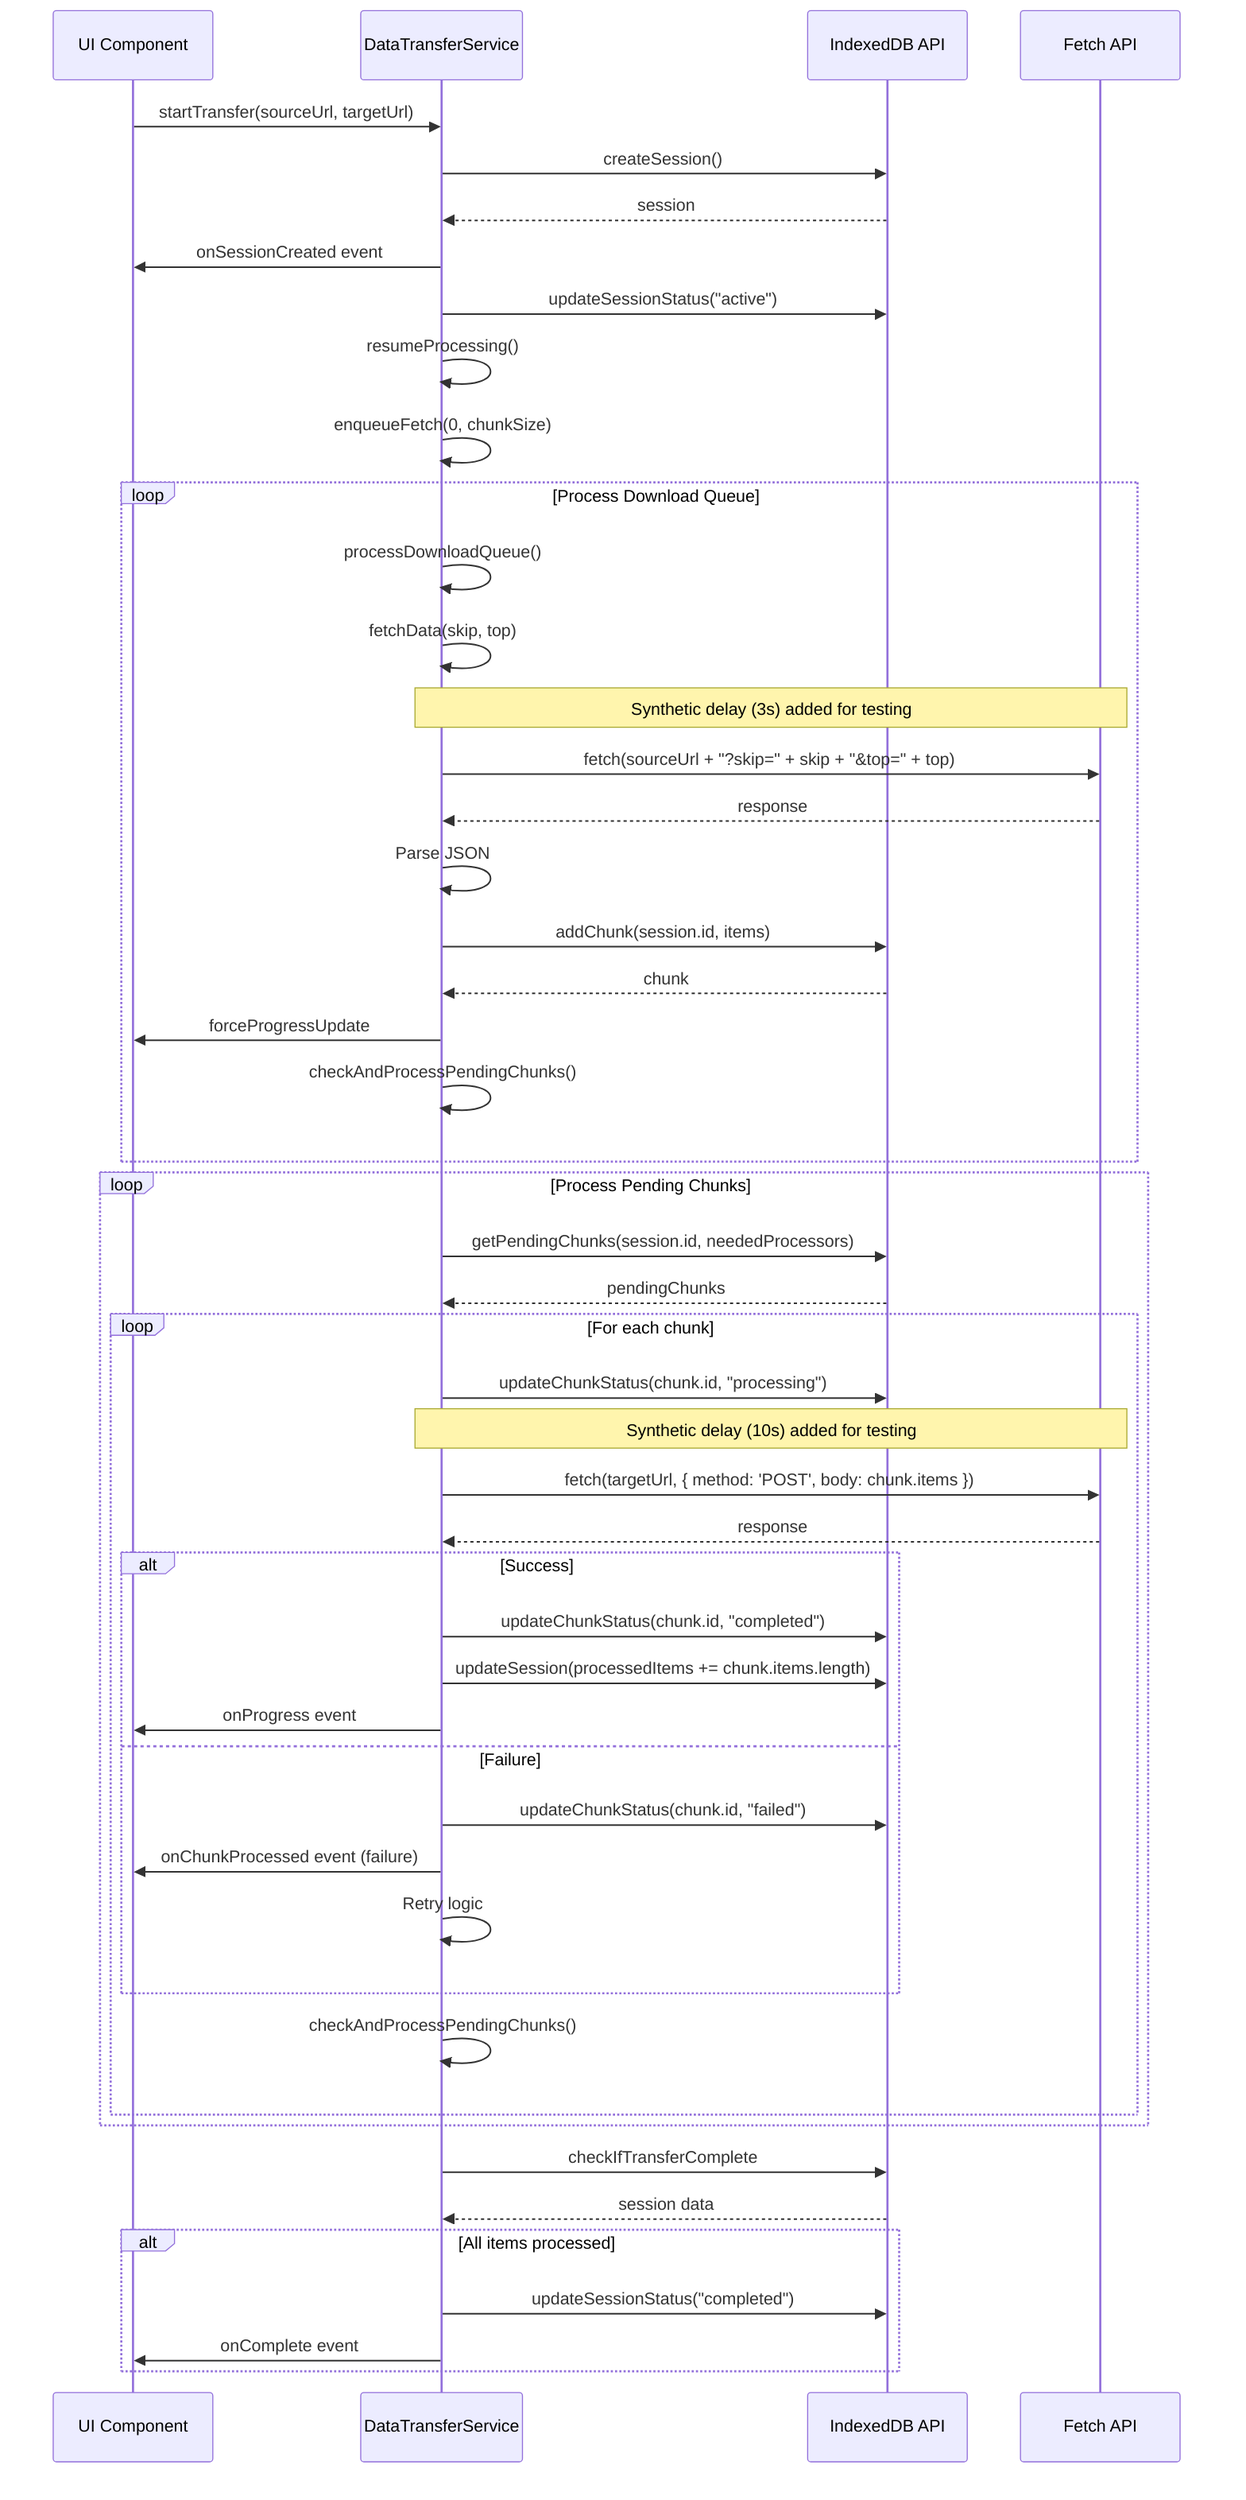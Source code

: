 sequenceDiagram
    participant UI as UI Component
    participant DTS as DataTransferService
    participant IDB as IndexedDB API
    participant Fetch as Fetch API
    
    UI->>DTS: startTransfer(sourceUrl, targetUrl)
    DTS->>IDB: createSession()
    IDB-->>DTS: session
    DTS->>UI: onSessionCreated event
    
    DTS->>IDB: updateSessionStatus("active")
    DTS->>DTS: resumeProcessing()
    DTS->>DTS: enqueueFetch(0, chunkSize)
    
    loop Process Download Queue
        DTS->>DTS: processDownloadQueue()
        DTS->>DTS: fetchData(skip, top)
        
        Note over DTS,Fetch: Synthetic delay (3s) added for testing
        
        DTS->>Fetch: fetch(sourceUrl + "?skip=" + skip + "&top=" + top)
        Fetch-->>DTS: response
        DTS->>DTS: Parse JSON
        
        DTS->>IDB: addChunk(session.id, items)
        IDB-->>DTS: chunk
        
        DTS->>UI: forceProgressUpdate
        
        DTS->>DTS: checkAndProcessPendingChunks()
    end
    
    loop Process Pending Chunks
        DTS->>IDB: getPendingChunks(session.id, neededProcessors)
        IDB-->>DTS: pendingChunks
        
        loop For each chunk
            DTS->>IDB: updateChunkStatus(chunk.id, "processing")
            
            Note over DTS,Fetch: Synthetic delay (10s) added for testing
            
            DTS->>Fetch: fetch(targetUrl, { method: 'POST', body: chunk.items })
            Fetch-->>DTS: response
            
            alt Success
                DTS->>IDB: updateChunkStatus(chunk.id, "completed")
                DTS->>IDB: updateSession(processedItems += chunk.items.length)
                DTS->>UI: onProgress event
            else Failure
                DTS->>IDB: updateChunkStatus(chunk.id, "failed")
                DTS->>UI: onChunkProcessed event (failure)
                DTS->>DTS: Retry logic
            end
            
            DTS->>DTS: checkAndProcessPendingChunks()
        end
    end
    
    DTS->>IDB: checkIfTransferComplete
    IDB-->>DTS: session data
    
    alt All items processed
        DTS->>IDB: updateSessionStatus("completed")
        DTS->>UI: onComplete event
    end
